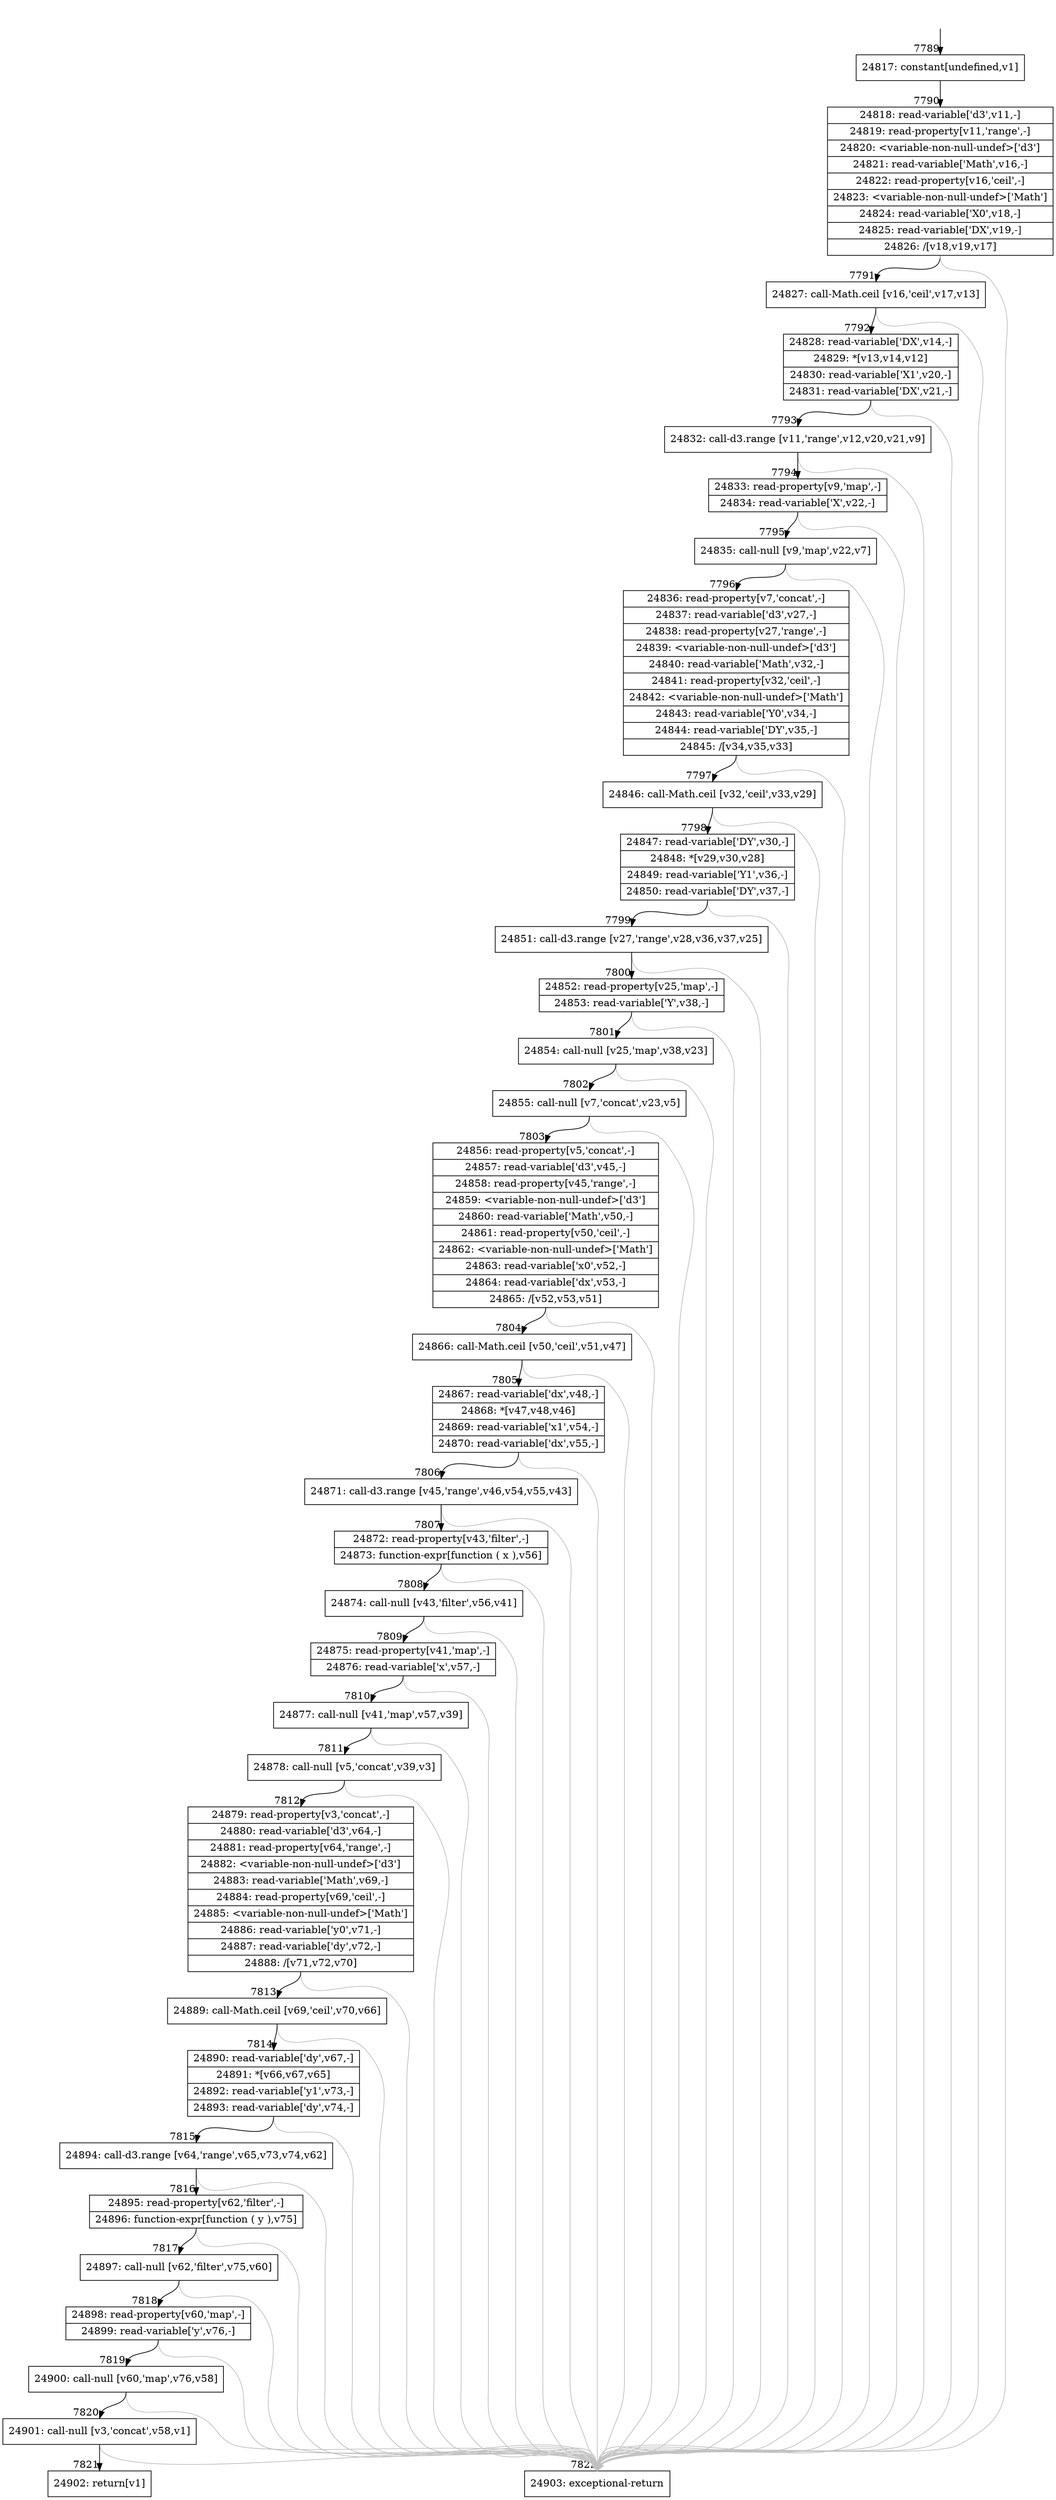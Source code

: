 digraph {
rankdir="TD"
BB_entry734[shape=none,label=""];
BB_entry734 -> BB7789 [tailport=s, headport=n, headlabel="    7789"]
BB7789 [shape=record label="{24817: constant[undefined,v1]}" ] 
BB7789 -> BB7790 [tailport=s, headport=n, headlabel="      7790"]
BB7790 [shape=record label="{24818: read-variable['d3',v11,-]|24819: read-property[v11,'range',-]|24820: \<variable-non-null-undef\>['d3']|24821: read-variable['Math',v16,-]|24822: read-property[v16,'ceil',-]|24823: \<variable-non-null-undef\>['Math']|24824: read-variable['X0',v18,-]|24825: read-variable['DX',v19,-]|24826: /[v18,v19,v17]}" ] 
BB7790 -> BB7791 [tailport=s, headport=n, headlabel="      7791"]
BB7790 -> BB7822 [tailport=s, headport=n, color=gray, headlabel="      7822"]
BB7791 [shape=record label="{24827: call-Math.ceil [v16,'ceil',v17,v13]}" ] 
BB7791 -> BB7792 [tailport=s, headport=n, headlabel="      7792"]
BB7791 -> BB7822 [tailport=s, headport=n, color=gray]
BB7792 [shape=record label="{24828: read-variable['DX',v14,-]|24829: *[v13,v14,v12]|24830: read-variable['X1',v20,-]|24831: read-variable['DX',v21,-]}" ] 
BB7792 -> BB7793 [tailport=s, headport=n, headlabel="      7793"]
BB7792 -> BB7822 [tailport=s, headport=n, color=gray]
BB7793 [shape=record label="{24832: call-d3.range [v11,'range',v12,v20,v21,v9]}" ] 
BB7793 -> BB7794 [tailport=s, headport=n, headlabel="      7794"]
BB7793 -> BB7822 [tailport=s, headport=n, color=gray]
BB7794 [shape=record label="{24833: read-property[v9,'map',-]|24834: read-variable['X',v22,-]}" ] 
BB7794 -> BB7795 [tailport=s, headport=n, headlabel="      7795"]
BB7794 -> BB7822 [tailport=s, headport=n, color=gray]
BB7795 [shape=record label="{24835: call-null [v9,'map',v22,v7]}" ] 
BB7795 -> BB7796 [tailport=s, headport=n, headlabel="      7796"]
BB7795 -> BB7822 [tailport=s, headport=n, color=gray]
BB7796 [shape=record label="{24836: read-property[v7,'concat',-]|24837: read-variable['d3',v27,-]|24838: read-property[v27,'range',-]|24839: \<variable-non-null-undef\>['d3']|24840: read-variable['Math',v32,-]|24841: read-property[v32,'ceil',-]|24842: \<variable-non-null-undef\>['Math']|24843: read-variable['Y0',v34,-]|24844: read-variable['DY',v35,-]|24845: /[v34,v35,v33]}" ] 
BB7796 -> BB7797 [tailport=s, headport=n, headlabel="      7797"]
BB7796 -> BB7822 [tailport=s, headport=n, color=gray]
BB7797 [shape=record label="{24846: call-Math.ceil [v32,'ceil',v33,v29]}" ] 
BB7797 -> BB7798 [tailport=s, headport=n, headlabel="      7798"]
BB7797 -> BB7822 [tailport=s, headport=n, color=gray]
BB7798 [shape=record label="{24847: read-variable['DY',v30,-]|24848: *[v29,v30,v28]|24849: read-variable['Y1',v36,-]|24850: read-variable['DY',v37,-]}" ] 
BB7798 -> BB7799 [tailport=s, headport=n, headlabel="      7799"]
BB7798 -> BB7822 [tailport=s, headport=n, color=gray]
BB7799 [shape=record label="{24851: call-d3.range [v27,'range',v28,v36,v37,v25]}" ] 
BB7799 -> BB7800 [tailport=s, headport=n, headlabel="      7800"]
BB7799 -> BB7822 [tailport=s, headport=n, color=gray]
BB7800 [shape=record label="{24852: read-property[v25,'map',-]|24853: read-variable['Y',v38,-]}" ] 
BB7800 -> BB7801 [tailport=s, headport=n, headlabel="      7801"]
BB7800 -> BB7822 [tailport=s, headport=n, color=gray]
BB7801 [shape=record label="{24854: call-null [v25,'map',v38,v23]}" ] 
BB7801 -> BB7802 [tailport=s, headport=n, headlabel="      7802"]
BB7801 -> BB7822 [tailport=s, headport=n, color=gray]
BB7802 [shape=record label="{24855: call-null [v7,'concat',v23,v5]}" ] 
BB7802 -> BB7803 [tailport=s, headport=n, headlabel="      7803"]
BB7802 -> BB7822 [tailport=s, headport=n, color=gray]
BB7803 [shape=record label="{24856: read-property[v5,'concat',-]|24857: read-variable['d3',v45,-]|24858: read-property[v45,'range',-]|24859: \<variable-non-null-undef\>['d3']|24860: read-variable['Math',v50,-]|24861: read-property[v50,'ceil',-]|24862: \<variable-non-null-undef\>['Math']|24863: read-variable['x0',v52,-]|24864: read-variable['dx',v53,-]|24865: /[v52,v53,v51]}" ] 
BB7803 -> BB7804 [tailport=s, headport=n, headlabel="      7804"]
BB7803 -> BB7822 [tailport=s, headport=n, color=gray]
BB7804 [shape=record label="{24866: call-Math.ceil [v50,'ceil',v51,v47]}" ] 
BB7804 -> BB7805 [tailport=s, headport=n, headlabel="      7805"]
BB7804 -> BB7822 [tailport=s, headport=n, color=gray]
BB7805 [shape=record label="{24867: read-variable['dx',v48,-]|24868: *[v47,v48,v46]|24869: read-variable['x1',v54,-]|24870: read-variable['dx',v55,-]}" ] 
BB7805 -> BB7806 [tailport=s, headport=n, headlabel="      7806"]
BB7805 -> BB7822 [tailport=s, headport=n, color=gray]
BB7806 [shape=record label="{24871: call-d3.range [v45,'range',v46,v54,v55,v43]}" ] 
BB7806 -> BB7807 [tailport=s, headport=n, headlabel="      7807"]
BB7806 -> BB7822 [tailport=s, headport=n, color=gray]
BB7807 [shape=record label="{24872: read-property[v43,'filter',-]|24873: function-expr[function ( x ),v56]}" ] 
BB7807 -> BB7808 [tailport=s, headport=n, headlabel="      7808"]
BB7807 -> BB7822 [tailport=s, headport=n, color=gray]
BB7808 [shape=record label="{24874: call-null [v43,'filter',v56,v41]}" ] 
BB7808 -> BB7809 [tailport=s, headport=n, headlabel="      7809"]
BB7808 -> BB7822 [tailport=s, headport=n, color=gray]
BB7809 [shape=record label="{24875: read-property[v41,'map',-]|24876: read-variable['x',v57,-]}" ] 
BB7809 -> BB7810 [tailport=s, headport=n, headlabel="      7810"]
BB7809 -> BB7822 [tailport=s, headport=n, color=gray]
BB7810 [shape=record label="{24877: call-null [v41,'map',v57,v39]}" ] 
BB7810 -> BB7811 [tailport=s, headport=n, headlabel="      7811"]
BB7810 -> BB7822 [tailport=s, headport=n, color=gray]
BB7811 [shape=record label="{24878: call-null [v5,'concat',v39,v3]}" ] 
BB7811 -> BB7812 [tailport=s, headport=n, headlabel="      7812"]
BB7811 -> BB7822 [tailport=s, headport=n, color=gray]
BB7812 [shape=record label="{24879: read-property[v3,'concat',-]|24880: read-variable['d3',v64,-]|24881: read-property[v64,'range',-]|24882: \<variable-non-null-undef\>['d3']|24883: read-variable['Math',v69,-]|24884: read-property[v69,'ceil',-]|24885: \<variable-non-null-undef\>['Math']|24886: read-variable['y0',v71,-]|24887: read-variable['dy',v72,-]|24888: /[v71,v72,v70]}" ] 
BB7812 -> BB7813 [tailport=s, headport=n, headlabel="      7813"]
BB7812 -> BB7822 [tailport=s, headport=n, color=gray]
BB7813 [shape=record label="{24889: call-Math.ceil [v69,'ceil',v70,v66]}" ] 
BB7813 -> BB7814 [tailport=s, headport=n, headlabel="      7814"]
BB7813 -> BB7822 [tailport=s, headport=n, color=gray]
BB7814 [shape=record label="{24890: read-variable['dy',v67,-]|24891: *[v66,v67,v65]|24892: read-variable['y1',v73,-]|24893: read-variable['dy',v74,-]}" ] 
BB7814 -> BB7815 [tailport=s, headport=n, headlabel="      7815"]
BB7814 -> BB7822 [tailport=s, headport=n, color=gray]
BB7815 [shape=record label="{24894: call-d3.range [v64,'range',v65,v73,v74,v62]}" ] 
BB7815 -> BB7816 [tailport=s, headport=n, headlabel="      7816"]
BB7815 -> BB7822 [tailport=s, headport=n, color=gray]
BB7816 [shape=record label="{24895: read-property[v62,'filter',-]|24896: function-expr[function ( y ),v75]}" ] 
BB7816 -> BB7817 [tailport=s, headport=n, headlabel="      7817"]
BB7816 -> BB7822 [tailport=s, headport=n, color=gray]
BB7817 [shape=record label="{24897: call-null [v62,'filter',v75,v60]}" ] 
BB7817 -> BB7818 [tailport=s, headport=n, headlabel="      7818"]
BB7817 -> BB7822 [tailport=s, headport=n, color=gray]
BB7818 [shape=record label="{24898: read-property[v60,'map',-]|24899: read-variable['y',v76,-]}" ] 
BB7818 -> BB7819 [tailport=s, headport=n, headlabel="      7819"]
BB7818 -> BB7822 [tailport=s, headport=n, color=gray]
BB7819 [shape=record label="{24900: call-null [v60,'map',v76,v58]}" ] 
BB7819 -> BB7820 [tailport=s, headport=n, headlabel="      7820"]
BB7819 -> BB7822 [tailport=s, headport=n, color=gray]
BB7820 [shape=record label="{24901: call-null [v3,'concat',v58,v1]}" ] 
BB7820 -> BB7821 [tailport=s, headport=n, headlabel="      7821"]
BB7820 -> BB7822 [tailport=s, headport=n, color=gray]
BB7821 [shape=record label="{24902: return[v1]}" ] 
BB7822 [shape=record label="{24903: exceptional-return}" ] 
//#$~ 4503
}
